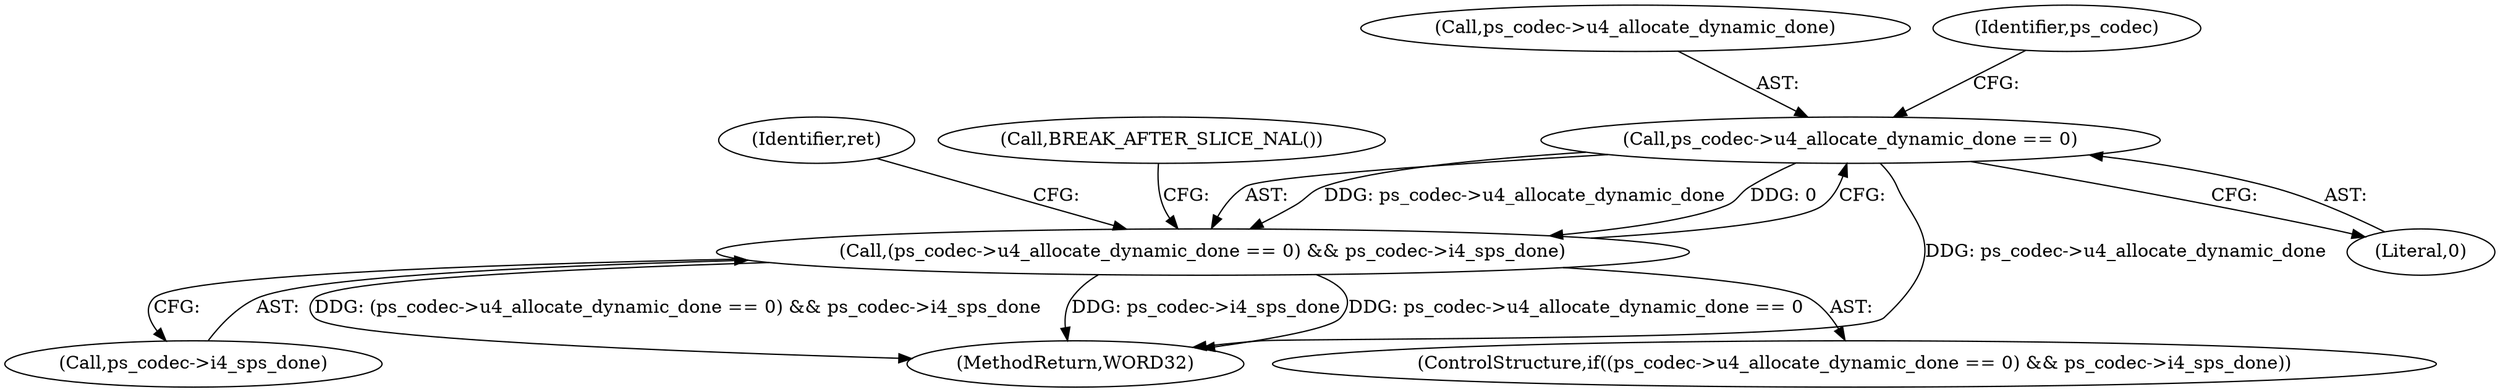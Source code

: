 digraph "0_Android_87fb7909c49e6a4510ba86ace1ffc83459c7e1b9@API" {
"1001171" [label="(Call,ps_codec->u4_allocate_dynamic_done == 0)"];
"1001170" [label="(Call,(ps_codec->u4_allocate_dynamic_done == 0) && ps_codec->i4_sps_done)"];
"1001182" [label="(Identifier,ret)"];
"1001211" [label="(Call,BREAK_AFTER_SLICE_NAL())"];
"1001171" [label="(Call,ps_codec->u4_allocate_dynamic_done == 0)"];
"1001176" [label="(Call,ps_codec->i4_sps_done)"];
"1001172" [label="(Call,ps_codec->u4_allocate_dynamic_done)"];
"1001903" [label="(MethodReturn,WORD32)"];
"1001169" [label="(ControlStructure,if((ps_codec->u4_allocate_dynamic_done == 0) && ps_codec->i4_sps_done))"];
"1001175" [label="(Literal,0)"];
"1001170" [label="(Call,(ps_codec->u4_allocate_dynamic_done == 0) && ps_codec->i4_sps_done)"];
"1001177" [label="(Identifier,ps_codec)"];
"1001171" -> "1001170"  [label="AST: "];
"1001171" -> "1001175"  [label="CFG: "];
"1001172" -> "1001171"  [label="AST: "];
"1001175" -> "1001171"  [label="AST: "];
"1001177" -> "1001171"  [label="CFG: "];
"1001170" -> "1001171"  [label="CFG: "];
"1001171" -> "1001903"  [label="DDG: ps_codec->u4_allocate_dynamic_done"];
"1001171" -> "1001170"  [label="DDG: ps_codec->u4_allocate_dynamic_done"];
"1001171" -> "1001170"  [label="DDG: 0"];
"1001170" -> "1001169"  [label="AST: "];
"1001170" -> "1001176"  [label="CFG: "];
"1001176" -> "1001170"  [label="AST: "];
"1001182" -> "1001170"  [label="CFG: "];
"1001211" -> "1001170"  [label="CFG: "];
"1001170" -> "1001903"  [label="DDG: (ps_codec->u4_allocate_dynamic_done == 0) && ps_codec->i4_sps_done"];
"1001170" -> "1001903"  [label="DDG: ps_codec->i4_sps_done"];
"1001170" -> "1001903"  [label="DDG: ps_codec->u4_allocate_dynamic_done == 0"];
}

